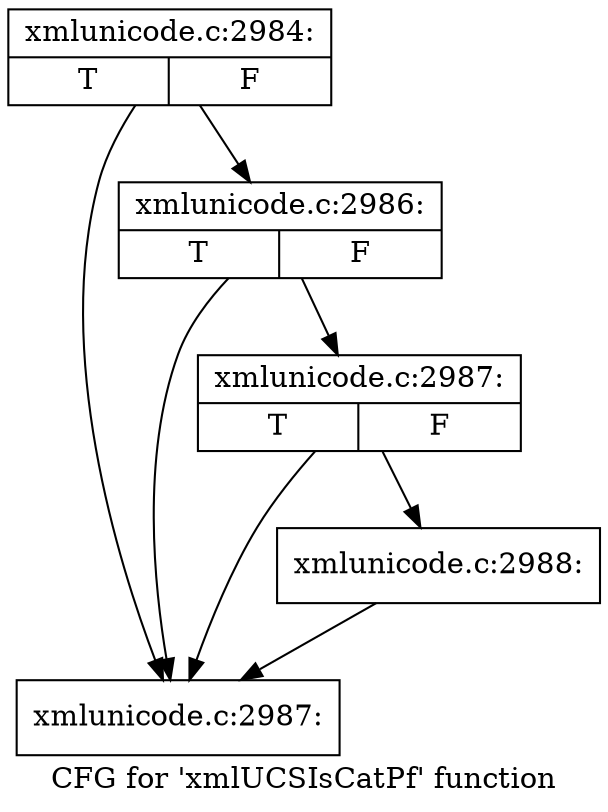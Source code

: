 digraph "CFG for 'xmlUCSIsCatPf' function" {
	label="CFG for 'xmlUCSIsCatPf' function";

	Node0x4ecc030 [shape=record,label="{xmlunicode.c:2984:|{<s0>T|<s1>F}}"];
	Node0x4ecc030 -> Node0x4ecab80;
	Node0x4ecc030 -> Node0x4ecc110;
	Node0x4ecc110 [shape=record,label="{xmlunicode.c:2986:|{<s0>T|<s1>F}}"];
	Node0x4ecc110 -> Node0x4ecab80;
	Node0x4ecc110 -> Node0x4ecc0c0;
	Node0x4ecc0c0 [shape=record,label="{xmlunicode.c:2987:|{<s0>T|<s1>F}}"];
	Node0x4ecc0c0 -> Node0x4ecab80;
	Node0x4ecc0c0 -> Node0x4eca360;
	Node0x4eca360 [shape=record,label="{xmlunicode.c:2988:}"];
	Node0x4eca360 -> Node0x4ecab80;
	Node0x4ecab80 [shape=record,label="{xmlunicode.c:2987:}"];
}
